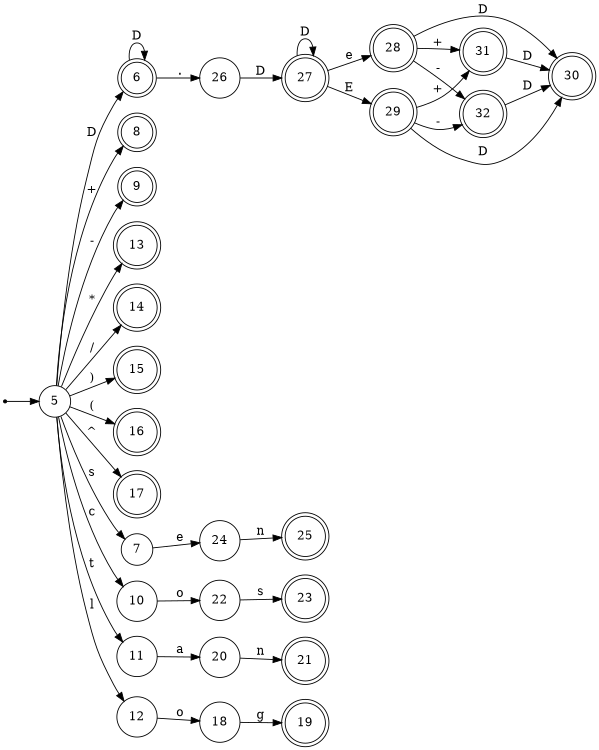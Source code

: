 digraph finite_state_machine {
rankdir=LR;
size="8,5"
node [shape = doublecircle]; 6;
node [shape = doublecircle]; 8;
node [shape = doublecircle]; 9;
node [shape = doublecircle]; 13;
node [shape = doublecircle]; 14;
node [shape = doublecircle]; 15;
node [shape = doublecircle]; 16;
node [shape = doublecircle]; 17;
node [shape = doublecircle]; 19;
node [shape = doublecircle]; 21;
node [shape = doublecircle]; 23;
node [shape = doublecircle]; 25;
node [shape = doublecircle]; 27;
node [shape = doublecircle]; 28;
node [shape = doublecircle]; 29;
node [shape = doublecircle]; 30;
node [shape = doublecircle]; 31;
node [shape = doublecircle]; 32;
node [shape = point ]; qi;
node [shape = circle];
qi -> 5;
5 -> 6 [ label = "D"] 5 -> 7 [ label = "s"] 5 -> 8 [ label = "+"] 5 -> 9 [ label = "-"] 5 -> 10 [ label = "c"] 5 -> 11 [ label = "t"] 5 -> 12 [ label = "l"] 5 -> 13 [ label = "*"] 5 -> 14 [ label = "/"] 5 -> 15 [ label = ")"] 5 -> 16 [ label = "("] 5 -> 17 [ label = "^"] 6 -> 6 [ label = "D"] 6 -> 26 [ label = "."] 7 -> 24 [ label = "e"] 10 -> 22 [ label = "o"] 11 -> 20 [ label = "a"] 12 -> 18 [ label = "o"] 18 -> 19 [ label = "g"] 20 -> 21 [ label = "n"] 22 -> 23 [ label = "s"] 24 -> 25 [ label = "n"] 26 -> 27 [ label = "D"] 27 -> 27 [ label = "D"] 27 -> 28 [ label = "e"] 27 -> 29 [ label = "E"] 28 -> 30 [ label = "D"] 28 -> 31 [ label = "+"] 28 -> 32 [ label = "-"] 29 -> 30 [ label = "D"] 29 -> 31 [ label = "+"] 29 -> 32 [ label = "-"] 31 -> 30 [ label = "D"] 32 -> 30 [ label = "D"] }